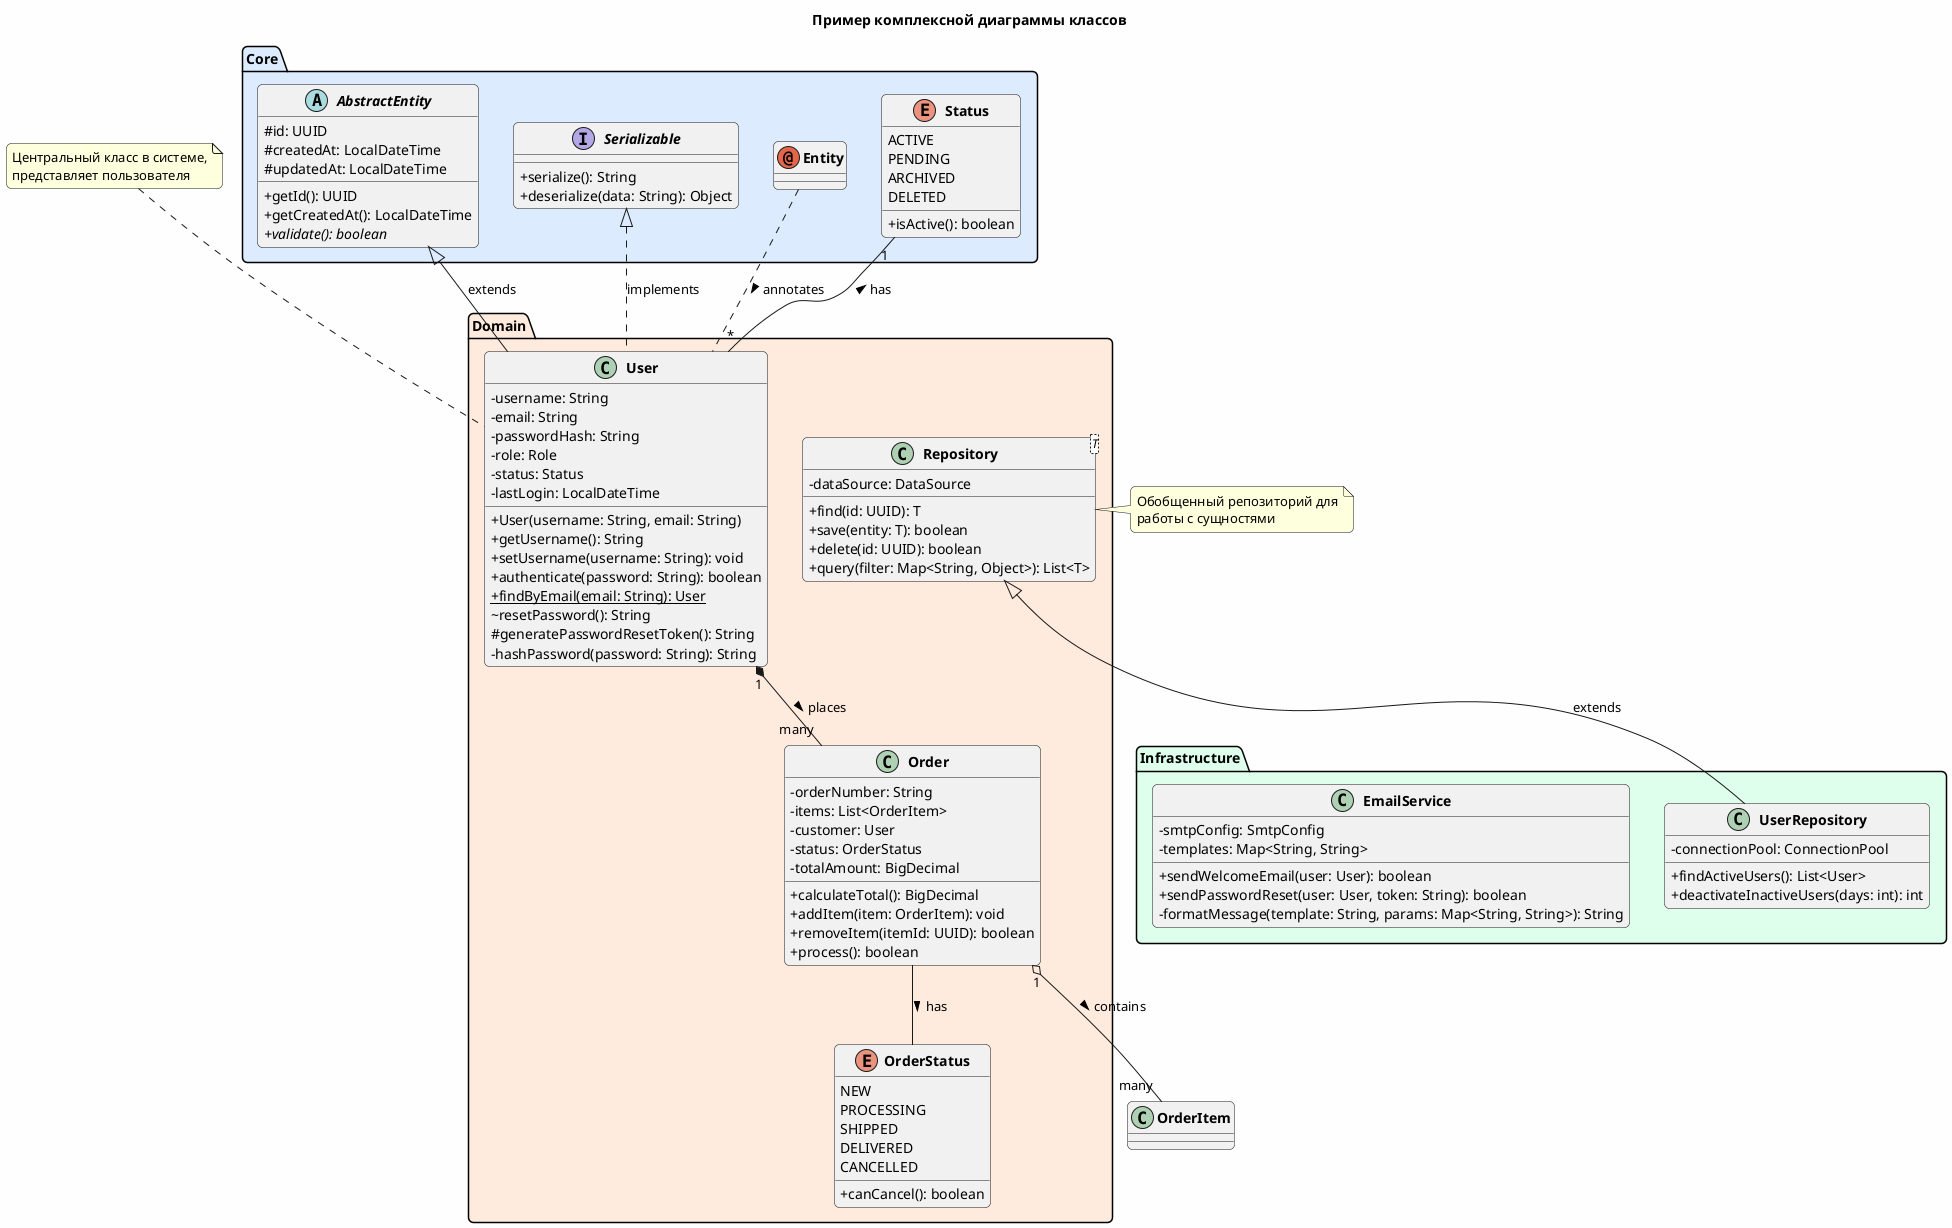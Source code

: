 plantuml
@startuml "Пример диаграммы классов"

' Заголовок и настройки
title Пример комплексной диаграммы классов
skinparam classAttributeIconSize 0
skinparam backgroundColor #FEFEFE
skinparam roundcorner 10
skinparam classFontStyle bold
skinparam classFontSize 14

' Пакеты
package "Core" #DDEBFF {
  ' Абстрактный класс
  abstract class AbstractEntity {
    #id: UUID
    #createdAt: LocalDateTime
    #updatedAt: LocalDateTime
    +getId(): UUID
    +getCreatedAt(): LocalDateTime
    +{abstract} validate(): boolean
  }

  ' Интерфейс
  interface Serializable {
    +serialize(): String
    +deserialize(data: String): Object
  }

  ' Перечисление
  enum Status {
    ACTIVE
    PENDING
    ARCHIVED
    DELETED
    +isActive(): boolean
  }

  ' Аннотация
  annotation Entity
}

package "Domain" #FFEBDD {
  ' Обычный класс с атрибутами и методами
  class User {
    -username: String
    -email: String
    -passwordHash: String
    -role: Role
    -status: Status
    -lastLogin: LocalDateTime
    +User(username: String, email: String)
    +getUsername(): String
    +setUsername(username: String): void
    +authenticate(password: String): boolean
    +{static} findByEmail(email: String): User
    ~resetPassword(): String
    #generatePasswordResetToken(): String
    -hashPassword(password: String): String
  }

  ' Класс с шаблоном
  class Repository<T> {
    -dataSource: DataSource
    +find(id: UUID): T
    +save(entity: T): boolean
    +delete(id: UUID): boolean
    +query(filter: Map<String, Object>): List<T>
  }

  ' Ещё один класс
  class Order {
    -orderNumber: String
    -items: List<OrderItem>
    -customer: User
    -status: OrderStatus
    -totalAmount: BigDecimal
    +calculateTotal(): BigDecimal
    +addItem(item: OrderItem): void
    +removeItem(itemId: UUID): boolean
    +process(): boolean
  }

  ' Перечисление в домене
  enum OrderStatus {
    NEW
    PROCESSING
    SHIPPED
    DELIVERED
    CANCELLED
    +canCancel(): boolean
  }
}

package "Infrastructure" #DDFFEB {
  class UserRepository {
    -connectionPool: ConnectionPool
    +findActiveUsers(): List<User>
    +deactivateInactiveUsers(days: int): int
  }

  class EmailService {
    -smtpConfig: SmtpConfig
    -templates: Map<String, String>
    +sendWelcomeEmail(user: User): boolean
    +sendPasswordReset(user: User, token: String): boolean
    -formatMessage(template: String, params: Map<String, String>): String
  }
}

' Отношения между классами
AbstractEntity <|-- User : extends
Serializable <|.. User : implements
User "1" *-- "many" Order : places >
Order "1" o-- "many" OrderItem : contains >
User "*" -- "1" Status : has >
Repository <|-- UserRepository : extends
Entity .. User : annotates >
Order -- OrderStatus : has >

' Заметки
note top of User
  Центральный класс в системе,
  представляет пользователя
end note

note right of Repository
  Обобщенный репозиторий для
  работы с сущностями
end note

@enduml